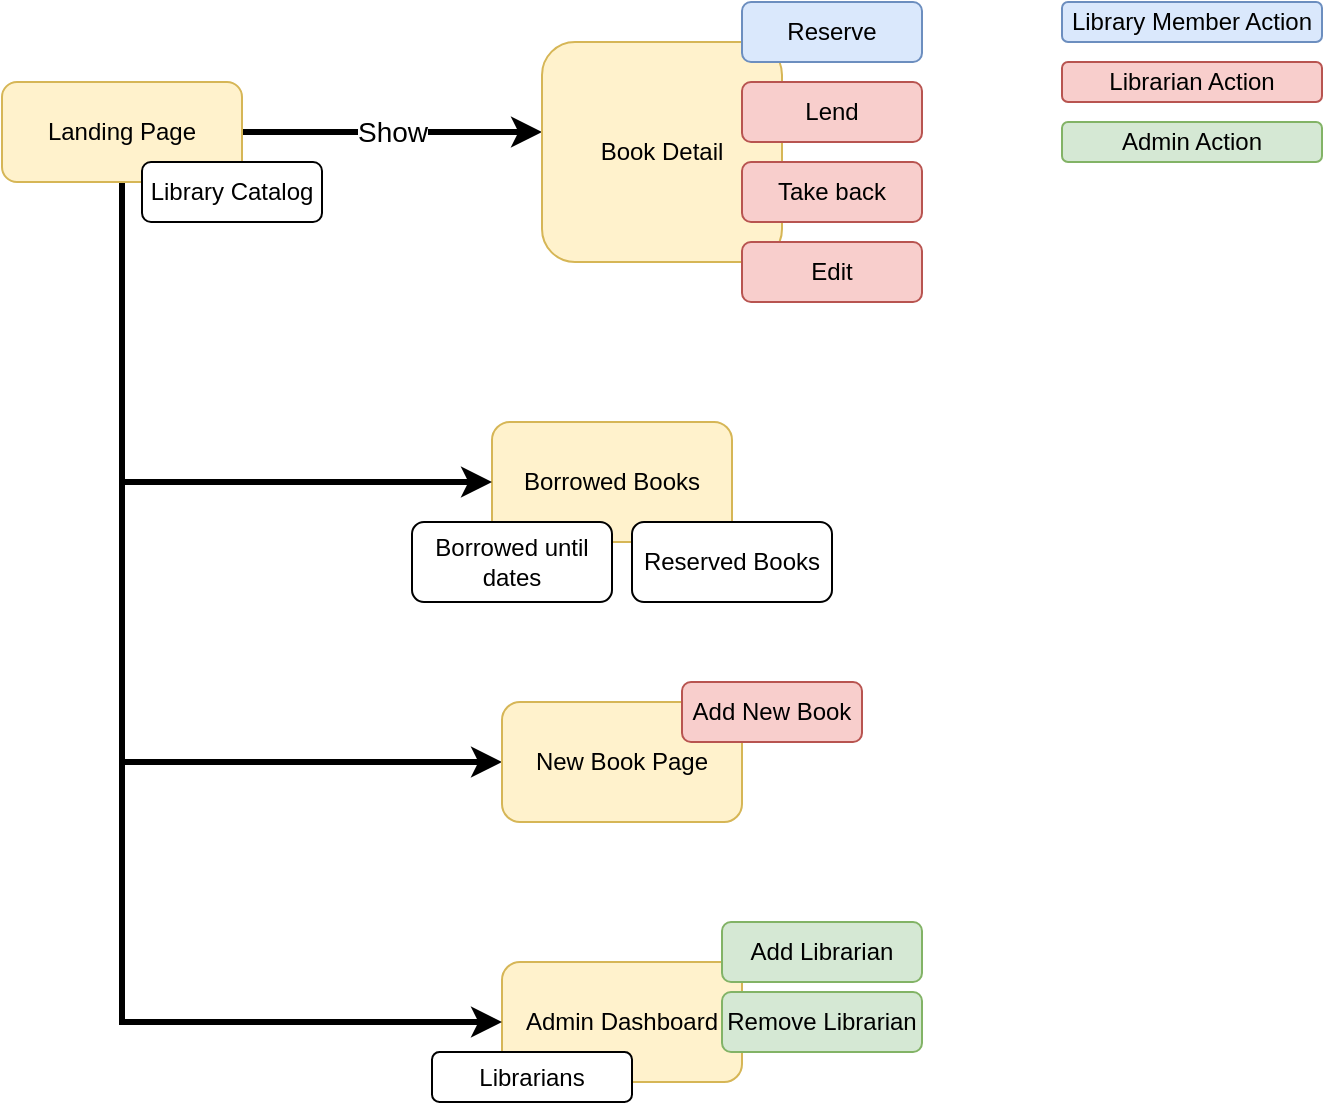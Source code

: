 <mxfile version="21.0.2" type="github">
  <diagram id="u2RXuAuM1ZONc2ouVt6J" name="Page-1">
    <mxGraphModel dx="1422" dy="769" grid="1" gridSize="10" guides="1" tooltips="1" connect="1" arrows="1" fold="1" page="1" pageScale="1" pageWidth="850" pageHeight="1100" math="0" shadow="0">
      <root>
        <mxCell id="0" />
        <mxCell id="1" parent="0" />
        <mxCell id="gTLzLT_ovjnBCT86g6D_-15" value="&lt;font style=&quot;font-size: 14px;&quot;&gt;Show&lt;/font&gt;" style="edgeStyle=orthogonalEdgeStyle;rounded=0;orthogonalLoop=1;jettySize=auto;html=1;entryX=0;entryY=0.409;entryDx=0;entryDy=0;entryPerimeter=0;strokeWidth=3;" parent="1" source="gTLzLT_ovjnBCT86g6D_-1" target="gTLzLT_ovjnBCT86g6D_-3" edge="1">
          <mxGeometry relative="1" as="geometry">
            <Array as="points">
              <mxPoint x="280" y="95" />
              <mxPoint x="280" y="95" />
            </Array>
          </mxGeometry>
        </mxCell>
        <mxCell id="gTLzLT_ovjnBCT86g6D_-22" style="edgeStyle=orthogonalEdgeStyle;rounded=0;orthogonalLoop=1;jettySize=auto;html=1;entryX=0;entryY=0.5;entryDx=0;entryDy=0;strokeWidth=3;" parent="1" source="gTLzLT_ovjnBCT86g6D_-1" target="gTLzLT_ovjnBCT86g6D_-21" edge="1">
          <mxGeometry relative="1" as="geometry">
            <Array as="points">
              <mxPoint x="130" y="410" />
              <mxPoint x="310" y="410" />
            </Array>
          </mxGeometry>
        </mxCell>
        <mxCell id="gTLzLT_ovjnBCT86g6D_-1" value="Landing Page" style="rounded=1;whiteSpace=wrap;html=1;fillColor=#fff2cc;strokeColor=#d6b656;" parent="1" vertex="1">
          <mxGeometry x="70" y="70" width="120" height="50" as="geometry" />
        </mxCell>
        <mxCell id="gTLzLT_ovjnBCT86g6D_-2" value="Library Catalog" style="rounded=1;whiteSpace=wrap;html=1;" parent="1" vertex="1">
          <mxGeometry x="140" y="110" width="90" height="30" as="geometry" />
        </mxCell>
        <mxCell id="gTLzLT_ovjnBCT86g6D_-3" value="Book Detail" style="rounded=1;whiteSpace=wrap;html=1;fillColor=#fff2cc;strokeColor=#d6b656;" parent="1" vertex="1">
          <mxGeometry x="340" y="50" width="120" height="110" as="geometry" />
        </mxCell>
        <mxCell id="gTLzLT_ovjnBCT86g6D_-5" value="Reserve" style="rounded=1;whiteSpace=wrap;html=1;fillColor=#dae8fc;strokeColor=#6c8ebf;" parent="1" vertex="1">
          <mxGeometry x="440" y="30" width="90" height="30" as="geometry" />
        </mxCell>
        <mxCell id="gTLzLT_ovjnBCT86g6D_-8" value="Lend" style="rounded=1;whiteSpace=wrap;html=1;fillColor=#f8cecc;strokeColor=#b85450;" parent="1" vertex="1">
          <mxGeometry x="440" y="70" width="90" height="30" as="geometry" />
        </mxCell>
        <mxCell id="gTLzLT_ovjnBCT86g6D_-12" value="Take back" style="rounded=1;whiteSpace=wrap;html=1;fillColor=#f8cecc;strokeColor=#b85450;" parent="1" vertex="1">
          <mxGeometry x="440" y="110" width="90" height="30" as="geometry" />
        </mxCell>
        <mxCell id="gTLzLT_ovjnBCT86g6D_-14" value="Edit" style="rounded=1;whiteSpace=wrap;html=1;fillColor=#f8cecc;strokeColor=#b85450;" parent="1" vertex="1">
          <mxGeometry x="440" y="150" width="90" height="30" as="geometry" />
        </mxCell>
        <mxCell id="gTLzLT_ovjnBCT86g6D_-16" value="Borrowed Books" style="rounded=1;whiteSpace=wrap;html=1;fillColor=#fff2cc;strokeColor=#d6b656;" parent="1" vertex="1">
          <mxGeometry x="315" y="240" width="120" height="60" as="geometry" />
        </mxCell>
        <mxCell id="gTLzLT_ovjnBCT86g6D_-18" value="Borrowed until&lt;br&gt;dates" style="rounded=1;whiteSpace=wrap;html=1;" parent="1" vertex="1">
          <mxGeometry x="275" y="290" width="100" height="40" as="geometry" />
        </mxCell>
        <mxCell id="gTLzLT_ovjnBCT86g6D_-19" value="Reserved Books" style="rounded=1;whiteSpace=wrap;html=1;" parent="1" vertex="1">
          <mxGeometry x="385" y="290" width="100" height="40" as="geometry" />
        </mxCell>
        <mxCell id="gTLzLT_ovjnBCT86g6D_-21" value="New Book Page" style="rounded=1;whiteSpace=wrap;html=1;fillColor=#fff2cc;strokeColor=#d6b656;" parent="1" vertex="1">
          <mxGeometry x="320" y="380" width="120" height="60" as="geometry" />
        </mxCell>
        <mxCell id="gTLzLT_ovjnBCT86g6D_-23" value="Library Member Action" style="rounded=1;whiteSpace=wrap;html=1;fillColor=#dae8fc;strokeColor=#6c8ebf;" parent="1" vertex="1">
          <mxGeometry x="600" y="30" width="130" height="20" as="geometry" />
        </mxCell>
        <mxCell id="gTLzLT_ovjnBCT86g6D_-24" value="Librarian Action" style="rounded=1;whiteSpace=wrap;html=1;fillColor=#f8cecc;strokeColor=#b85450;" parent="1" vertex="1">
          <mxGeometry x="600" y="60" width="130" height="20" as="geometry" />
        </mxCell>
        <mxCell id="gTLzLT_ovjnBCT86g6D_-25" value="Add New Book" style="rounded=1;whiteSpace=wrap;html=1;fillColor=#f8cecc;strokeColor=#b85450;" parent="1" vertex="1">
          <mxGeometry x="410" y="370" width="90" height="30" as="geometry" />
        </mxCell>
        <mxCell id="gTLzLT_ovjnBCT86g6D_-26" value="Admin Dashboard" style="rounded=1;whiteSpace=wrap;html=1;fillColor=#fff2cc;strokeColor=#d6b656;" parent="1" vertex="1">
          <mxGeometry x="320" y="510" width="120" height="60" as="geometry" />
        </mxCell>
        <mxCell id="gTLzLT_ovjnBCT86g6D_-29" value="Admin Action" style="rounded=1;whiteSpace=wrap;html=1;fillColor=#d5e8d4;strokeColor=#82b366;" parent="1" vertex="1">
          <mxGeometry x="600" y="90" width="130" height="20" as="geometry" />
        </mxCell>
        <mxCell id="gTLzLT_ovjnBCT86g6D_-30" value="Add Librarian" style="rounded=1;whiteSpace=wrap;html=1;fillColor=#d5e8d4;strokeColor=#82b366;" parent="1" vertex="1">
          <mxGeometry x="430" y="490" width="100" height="30" as="geometry" />
        </mxCell>
        <mxCell id="gTLzLT_ovjnBCT86g6D_-31" value="Remove Librarian" style="rounded=1;whiteSpace=wrap;html=1;fillColor=#d5e8d4;strokeColor=#82b366;" parent="1" vertex="1">
          <mxGeometry x="430" y="525" width="100" height="30" as="geometry" />
        </mxCell>
        <mxCell id="UENm6vXJXYiIuP29thLv-4" value="" style="endArrow=classic;html=1;rounded=0;strokeWidth=3;entryX=0;entryY=0.5;entryDx=0;entryDy=0;" parent="1" target="gTLzLT_ovjnBCT86g6D_-26" edge="1">
          <mxGeometry width="50" height="50" relative="1" as="geometry">
            <mxPoint x="130" y="410" as="sourcePoint" />
            <mxPoint x="310" y="539.5" as="targetPoint" />
            <Array as="points">
              <mxPoint x="130" y="540" />
            </Array>
          </mxGeometry>
        </mxCell>
        <mxCell id="Ovcfzf1PyIIYaTwRFHqv-5" value="" style="endArrow=classic;html=1;rounded=0;entryX=0;entryY=0.5;entryDx=0;entryDy=0;strokeWidth=3;" edge="1" parent="1" target="gTLzLT_ovjnBCT86g6D_-16">
          <mxGeometry width="50" height="50" relative="1" as="geometry">
            <mxPoint x="130" y="270" as="sourcePoint" />
            <mxPoint x="380" y="330" as="targetPoint" />
          </mxGeometry>
        </mxCell>
        <mxCell id="Ovcfzf1PyIIYaTwRFHqv-6" value="Librarians" style="rounded=1;whiteSpace=wrap;html=1;" vertex="1" parent="1">
          <mxGeometry x="285" y="555" width="100" height="25" as="geometry" />
        </mxCell>
      </root>
    </mxGraphModel>
  </diagram>
</mxfile>
